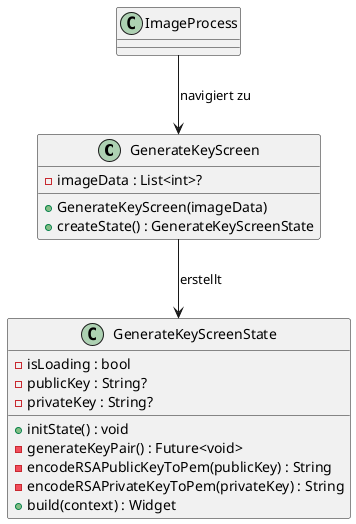 @startuml generatekey

class GenerateKeyScreen {
  -imageData : List<int>?
  +GenerateKeyScreen(imageData)
  +createState() : GenerateKeyScreenState
}

class GenerateKeyScreenState {
  -isLoading : bool
  -publicKey : String?
  -privateKey : String?
  +initState() : void
  -generateKeyPair() : Future<void>
  -encodeRSAPublicKeyToPem(publicKey) : String
  -encodeRSAPrivateKeyToPem(privateKey) : String
  +build(context) : Widget
}

ImageProcess --> GenerateKeyScreen : navigiert zu
GenerateKeyScreen --> GenerateKeyScreenState : erstellt

@enduml